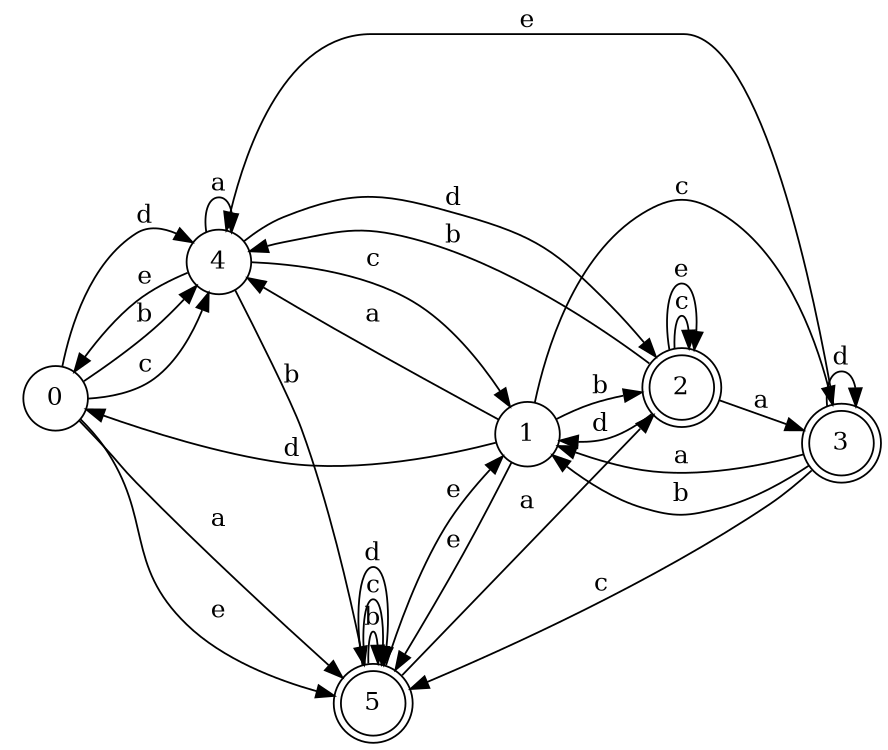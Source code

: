 digraph n5_10 {
__start0 [label="" shape="none"];

rankdir=LR;
size="8,5";

s0 [style="filled", color="black", fillcolor="white" shape="circle", label="0"];
s1 [style="filled", color="black", fillcolor="white" shape="circle", label="1"];
s2 [style="rounded,filled", color="black", fillcolor="white" shape="doublecircle", label="2"];
s3 [style="rounded,filled", color="black", fillcolor="white" shape="doublecircle", label="3"];
s4 [style="filled", color="black", fillcolor="white" shape="circle", label="4"];
s5 [style="rounded,filled", color="black", fillcolor="white" shape="doublecircle", label="5"];
s0 -> s5 [label="a"];
s0 -> s4 [label="b"];
s0 -> s4 [label="c"];
s0 -> s4 [label="d"];
s0 -> s5 [label="e"];
s1 -> s4 [label="a"];
s1 -> s2 [label="b"];
s1 -> s3 [label="c"];
s1 -> s0 [label="d"];
s1 -> s5 [label="e"];
s2 -> s3 [label="a"];
s2 -> s4 [label="b"];
s2 -> s2 [label="c"];
s2 -> s1 [label="d"];
s2 -> s2 [label="e"];
s3 -> s1 [label="a"];
s3 -> s1 [label="b"];
s3 -> s5 [label="c"];
s3 -> s3 [label="d"];
s3 -> s4 [label="e"];
s4 -> s4 [label="a"];
s4 -> s5 [label="b"];
s4 -> s1 [label="c"];
s4 -> s2 [label="d"];
s4 -> s0 [label="e"];
s5 -> s2 [label="a"];
s5 -> s5 [label="b"];
s5 -> s5 [label="c"];
s5 -> s5 [label="d"];
s5 -> s1 [label="e"];

}